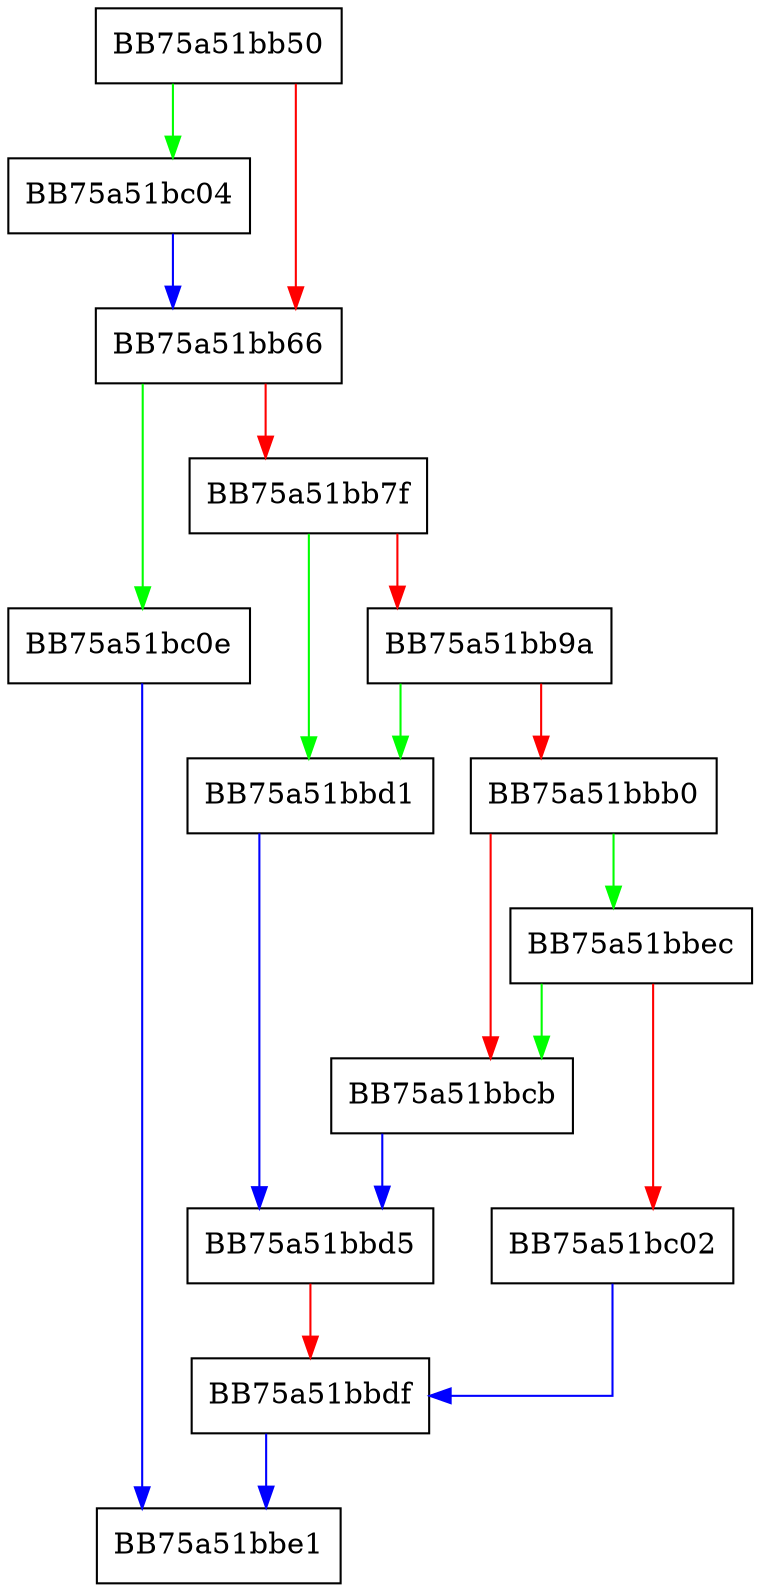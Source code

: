 digraph RemoveWOW64FromRegkey {
  node [shape="box"];
  graph [splines=ortho];
  BB75a51bb50 -> BB75a51bc04 [color="green"];
  BB75a51bb50 -> BB75a51bb66 [color="red"];
  BB75a51bb66 -> BB75a51bc0e [color="green"];
  BB75a51bb66 -> BB75a51bb7f [color="red"];
  BB75a51bb7f -> BB75a51bbd1 [color="green"];
  BB75a51bb7f -> BB75a51bb9a [color="red"];
  BB75a51bb9a -> BB75a51bbd1 [color="green"];
  BB75a51bb9a -> BB75a51bbb0 [color="red"];
  BB75a51bbb0 -> BB75a51bbec [color="green"];
  BB75a51bbb0 -> BB75a51bbcb [color="red"];
  BB75a51bbcb -> BB75a51bbd5 [color="blue"];
  BB75a51bbd1 -> BB75a51bbd5 [color="blue"];
  BB75a51bbd5 -> BB75a51bbdf [color="red"];
  BB75a51bbdf -> BB75a51bbe1 [color="blue"];
  BB75a51bbec -> BB75a51bbcb [color="green"];
  BB75a51bbec -> BB75a51bc02 [color="red"];
  BB75a51bc02 -> BB75a51bbdf [color="blue"];
  BB75a51bc04 -> BB75a51bb66 [color="blue"];
  BB75a51bc0e -> BB75a51bbe1 [color="blue"];
}